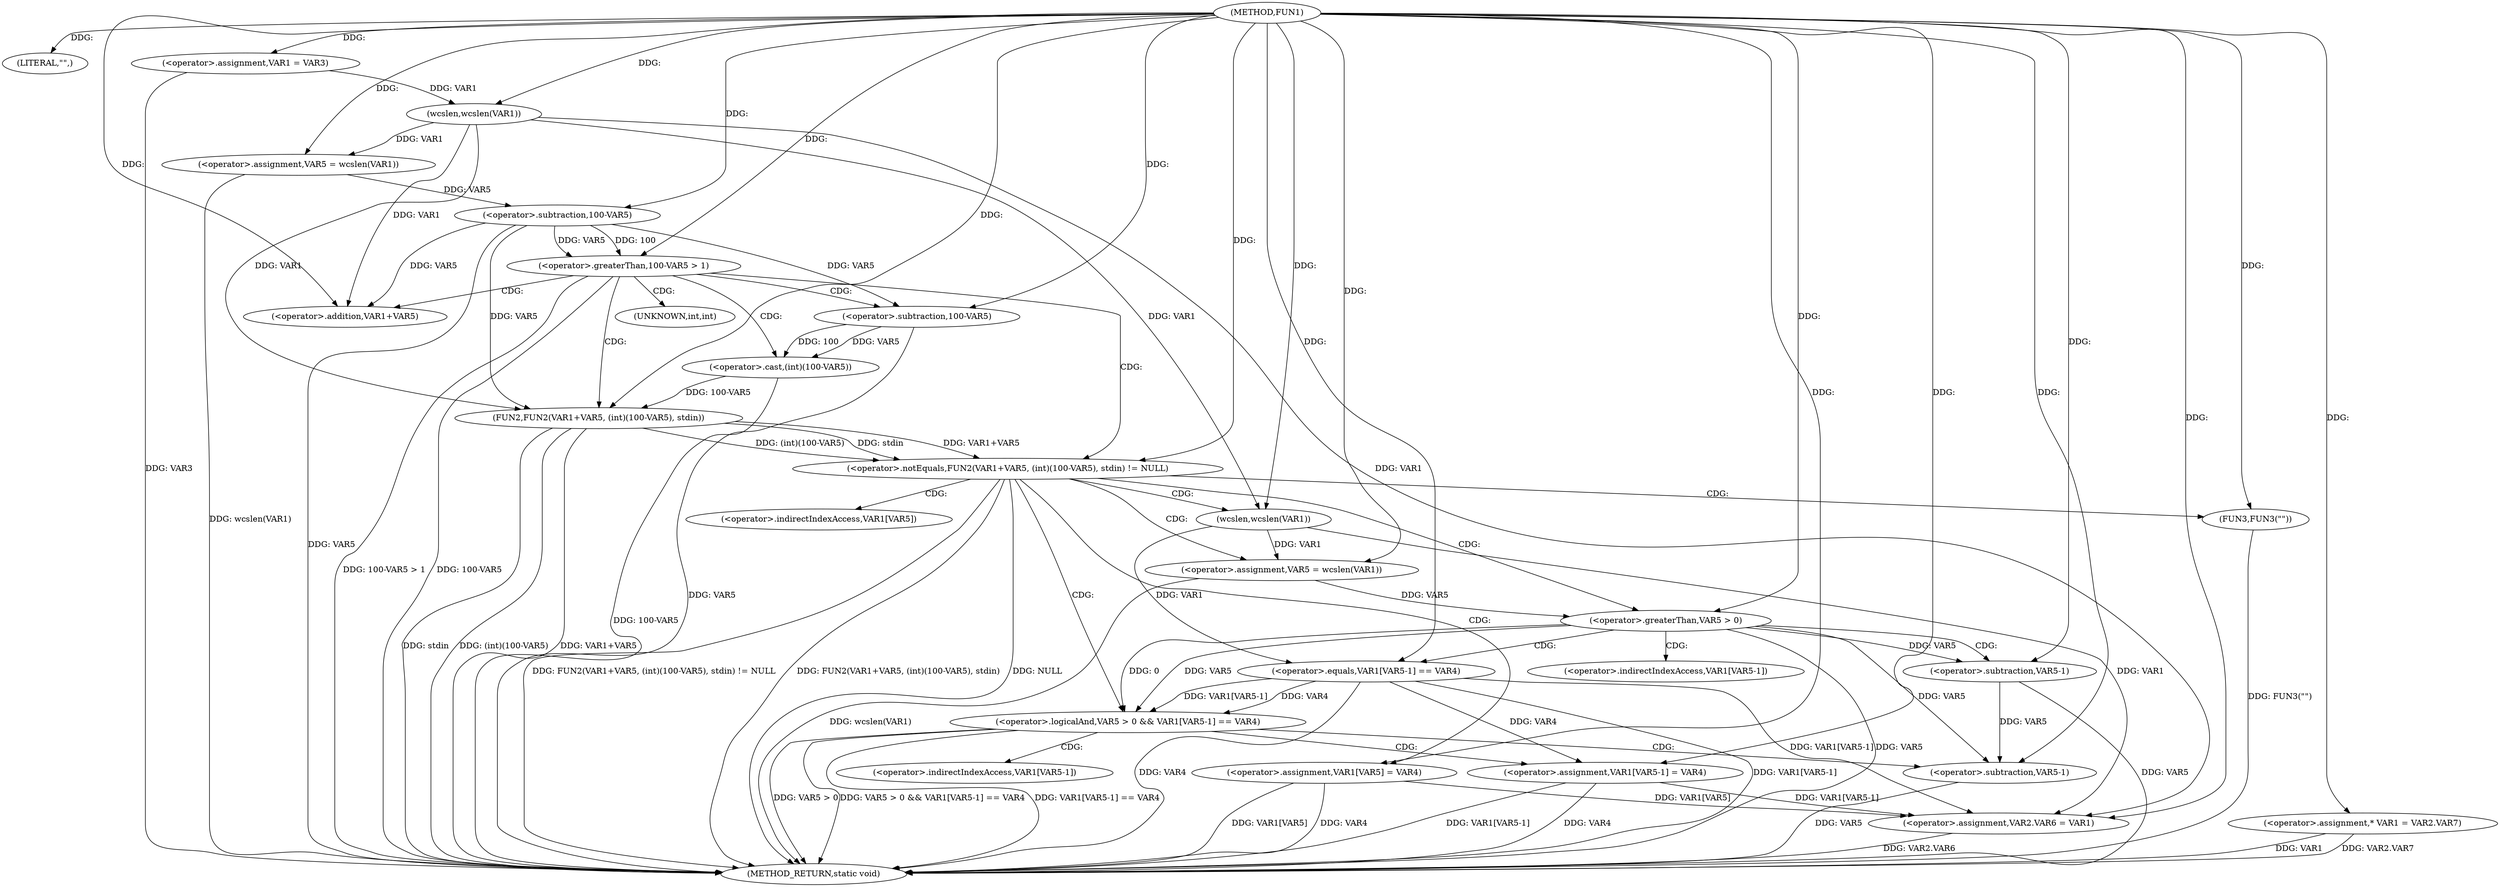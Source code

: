digraph FUN1 {  
"1000100" [label = "(METHOD,FUN1)" ]
"1000180" [label = "(METHOD_RETURN,static void)" ]
"1000104" [label = "(LITERAL,\"\",)" ]
"1000105" [label = "(<operator>.assignment,VAR1 = VAR3)" ]
"1000110" [label = "(<operator>.assignment,VAR5 = wcslen(VAR1))" ]
"1000112" [label = "(wcslen,wcslen(VAR1))" ]
"1000115" [label = "(<operator>.greaterThan,100-VAR5 > 1)" ]
"1000116" [label = "(<operator>.subtraction,100-VAR5)" ]
"1000122" [label = "(<operator>.notEquals,FUN2(VAR1+VAR5, (int)(100-VAR5), stdin) != NULL)" ]
"1000123" [label = "(FUN2,FUN2(VAR1+VAR5, (int)(100-VAR5), stdin))" ]
"1000124" [label = "(<operator>.addition,VAR1+VAR5)" ]
"1000127" [label = "(<operator>.cast,(int)(100-VAR5))" ]
"1000129" [label = "(<operator>.subtraction,100-VAR5)" ]
"1000135" [label = "(<operator>.assignment,VAR5 = wcslen(VAR1))" ]
"1000137" [label = "(wcslen,wcslen(VAR1))" ]
"1000140" [label = "(<operator>.logicalAnd,VAR5 > 0 && VAR1[VAR5-1] == VAR4)" ]
"1000141" [label = "(<operator>.greaterThan,VAR5 > 0)" ]
"1000144" [label = "(<operator>.equals,VAR1[VAR5-1] == VAR4)" ]
"1000147" [label = "(<operator>.subtraction,VAR5-1)" ]
"1000152" [label = "(<operator>.assignment,VAR1[VAR5-1] = VAR4)" ]
"1000155" [label = "(<operator>.subtraction,VAR5-1)" ]
"1000161" [label = "(FUN3,FUN3(\"\"))" ]
"1000163" [label = "(<operator>.assignment,VAR1[VAR5] = VAR4)" ]
"1000168" [label = "(<operator>.assignment,VAR2.VAR6 = VAR1)" ]
"1000175" [label = "(<operator>.assignment,* VAR1 = VAR2.VAR7)" ]
"1000128" [label = "(UNKNOWN,int,int)" ]
"1000145" [label = "(<operator>.indirectIndexAccess,VAR1[VAR5-1])" ]
"1000153" [label = "(<operator>.indirectIndexAccess,VAR1[VAR5-1])" ]
"1000164" [label = "(<operator>.indirectIndexAccess,VAR1[VAR5])" ]
  "1000141" -> "1000180"  [ label = "DDG: VAR5"] 
  "1000105" -> "1000180"  [ label = "DDG: VAR3"] 
  "1000168" -> "1000180"  [ label = "DDG: VAR2.VAR6"] 
  "1000115" -> "1000180"  [ label = "DDG: 100-VAR5 > 1"] 
  "1000116" -> "1000180"  [ label = "DDG: VAR5"] 
  "1000155" -> "1000180"  [ label = "DDG: VAR5"] 
  "1000163" -> "1000180"  [ label = "DDG: VAR1[VAR5]"] 
  "1000122" -> "1000180"  [ label = "DDG: FUN2(VAR1+VAR5, (int)(100-VAR5), stdin)"] 
  "1000123" -> "1000180"  [ label = "DDG: stdin"] 
  "1000140" -> "1000180"  [ label = "DDG: VAR5 > 0"] 
  "1000140" -> "1000180"  [ label = "DDG: VAR5 > 0 && VAR1[VAR5-1] == VAR4"] 
  "1000127" -> "1000180"  [ label = "DDG: 100-VAR5"] 
  "1000152" -> "1000180"  [ label = "DDG: VAR4"] 
  "1000140" -> "1000180"  [ label = "DDG: VAR1[VAR5-1] == VAR4"] 
  "1000163" -> "1000180"  [ label = "DDG: VAR4"] 
  "1000147" -> "1000180"  [ label = "DDG: VAR5"] 
  "1000175" -> "1000180"  [ label = "DDG: VAR1"] 
  "1000123" -> "1000180"  [ label = "DDG: (int)(100-VAR5)"] 
  "1000152" -> "1000180"  [ label = "DDG: VAR1[VAR5-1]"] 
  "1000122" -> "1000180"  [ label = "DDG: NULL"] 
  "1000110" -> "1000180"  [ label = "DDG: wcslen(VAR1)"] 
  "1000122" -> "1000180"  [ label = "DDG: FUN2(VAR1+VAR5, (int)(100-VAR5), stdin) != NULL"] 
  "1000144" -> "1000180"  [ label = "DDG: VAR1[VAR5-1]"] 
  "1000175" -> "1000180"  [ label = "DDG: VAR2.VAR7"] 
  "1000144" -> "1000180"  [ label = "DDG: VAR4"] 
  "1000161" -> "1000180"  [ label = "DDG: FUN3(\"\")"] 
  "1000115" -> "1000180"  [ label = "DDG: 100-VAR5"] 
  "1000135" -> "1000180"  [ label = "DDG: wcslen(VAR1)"] 
  "1000129" -> "1000180"  [ label = "DDG: VAR5"] 
  "1000123" -> "1000180"  [ label = "DDG: VAR1+VAR5"] 
  "1000100" -> "1000104"  [ label = "DDG: "] 
  "1000100" -> "1000105"  [ label = "DDG: "] 
  "1000112" -> "1000110"  [ label = "DDG: VAR1"] 
  "1000100" -> "1000110"  [ label = "DDG: "] 
  "1000105" -> "1000112"  [ label = "DDG: VAR1"] 
  "1000100" -> "1000112"  [ label = "DDG: "] 
  "1000116" -> "1000115"  [ label = "DDG: 100"] 
  "1000116" -> "1000115"  [ label = "DDG: VAR5"] 
  "1000100" -> "1000116"  [ label = "DDG: "] 
  "1000110" -> "1000116"  [ label = "DDG: VAR5"] 
  "1000100" -> "1000115"  [ label = "DDG: "] 
  "1000123" -> "1000122"  [ label = "DDG: VAR1+VAR5"] 
  "1000123" -> "1000122"  [ label = "DDG: (int)(100-VAR5)"] 
  "1000123" -> "1000122"  [ label = "DDG: stdin"] 
  "1000112" -> "1000123"  [ label = "DDG: VAR1"] 
  "1000100" -> "1000123"  [ label = "DDG: "] 
  "1000116" -> "1000123"  [ label = "DDG: VAR5"] 
  "1000112" -> "1000124"  [ label = "DDG: VAR1"] 
  "1000100" -> "1000124"  [ label = "DDG: "] 
  "1000116" -> "1000124"  [ label = "DDG: VAR5"] 
  "1000127" -> "1000123"  [ label = "DDG: 100-VAR5"] 
  "1000129" -> "1000127"  [ label = "DDG: 100"] 
  "1000129" -> "1000127"  [ label = "DDG: VAR5"] 
  "1000100" -> "1000129"  [ label = "DDG: "] 
  "1000116" -> "1000129"  [ label = "DDG: VAR5"] 
  "1000100" -> "1000122"  [ label = "DDG: "] 
  "1000137" -> "1000135"  [ label = "DDG: VAR1"] 
  "1000100" -> "1000135"  [ label = "DDG: "] 
  "1000100" -> "1000137"  [ label = "DDG: "] 
  "1000112" -> "1000137"  [ label = "DDG: VAR1"] 
  "1000141" -> "1000140"  [ label = "DDG: VAR5"] 
  "1000141" -> "1000140"  [ label = "DDG: 0"] 
  "1000135" -> "1000141"  [ label = "DDG: VAR5"] 
  "1000100" -> "1000141"  [ label = "DDG: "] 
  "1000144" -> "1000140"  [ label = "DDG: VAR1[VAR5-1]"] 
  "1000144" -> "1000140"  [ label = "DDG: VAR4"] 
  "1000137" -> "1000144"  [ label = "DDG: VAR1"] 
  "1000141" -> "1000147"  [ label = "DDG: VAR5"] 
  "1000100" -> "1000147"  [ label = "DDG: "] 
  "1000100" -> "1000144"  [ label = "DDG: "] 
  "1000144" -> "1000152"  [ label = "DDG: VAR4"] 
  "1000100" -> "1000152"  [ label = "DDG: "] 
  "1000141" -> "1000155"  [ label = "DDG: VAR5"] 
  "1000147" -> "1000155"  [ label = "DDG: VAR5"] 
  "1000100" -> "1000155"  [ label = "DDG: "] 
  "1000100" -> "1000161"  [ label = "DDG: "] 
  "1000100" -> "1000163"  [ label = "DDG: "] 
  "1000163" -> "1000168"  [ label = "DDG: VAR1[VAR5]"] 
  "1000152" -> "1000168"  [ label = "DDG: VAR1[VAR5-1]"] 
  "1000112" -> "1000168"  [ label = "DDG: VAR1"] 
  "1000144" -> "1000168"  [ label = "DDG: VAR1[VAR5-1]"] 
  "1000137" -> "1000168"  [ label = "DDG: VAR1"] 
  "1000100" -> "1000168"  [ label = "DDG: "] 
  "1000100" -> "1000175"  [ label = "DDG: "] 
  "1000115" -> "1000127"  [ label = "CDG: "] 
  "1000115" -> "1000128"  [ label = "CDG: "] 
  "1000115" -> "1000129"  [ label = "CDG: "] 
  "1000115" -> "1000123"  [ label = "CDG: "] 
  "1000115" -> "1000124"  [ label = "CDG: "] 
  "1000115" -> "1000122"  [ label = "CDG: "] 
  "1000122" -> "1000163"  [ label = "CDG: "] 
  "1000122" -> "1000164"  [ label = "CDG: "] 
  "1000122" -> "1000137"  [ label = "CDG: "] 
  "1000122" -> "1000141"  [ label = "CDG: "] 
  "1000122" -> "1000161"  [ label = "CDG: "] 
  "1000122" -> "1000135"  [ label = "CDG: "] 
  "1000122" -> "1000140"  [ label = "CDG: "] 
  "1000140" -> "1000153"  [ label = "CDG: "] 
  "1000140" -> "1000155"  [ label = "CDG: "] 
  "1000140" -> "1000152"  [ label = "CDG: "] 
  "1000141" -> "1000147"  [ label = "CDG: "] 
  "1000141" -> "1000145"  [ label = "CDG: "] 
  "1000141" -> "1000144"  [ label = "CDG: "] 
}
